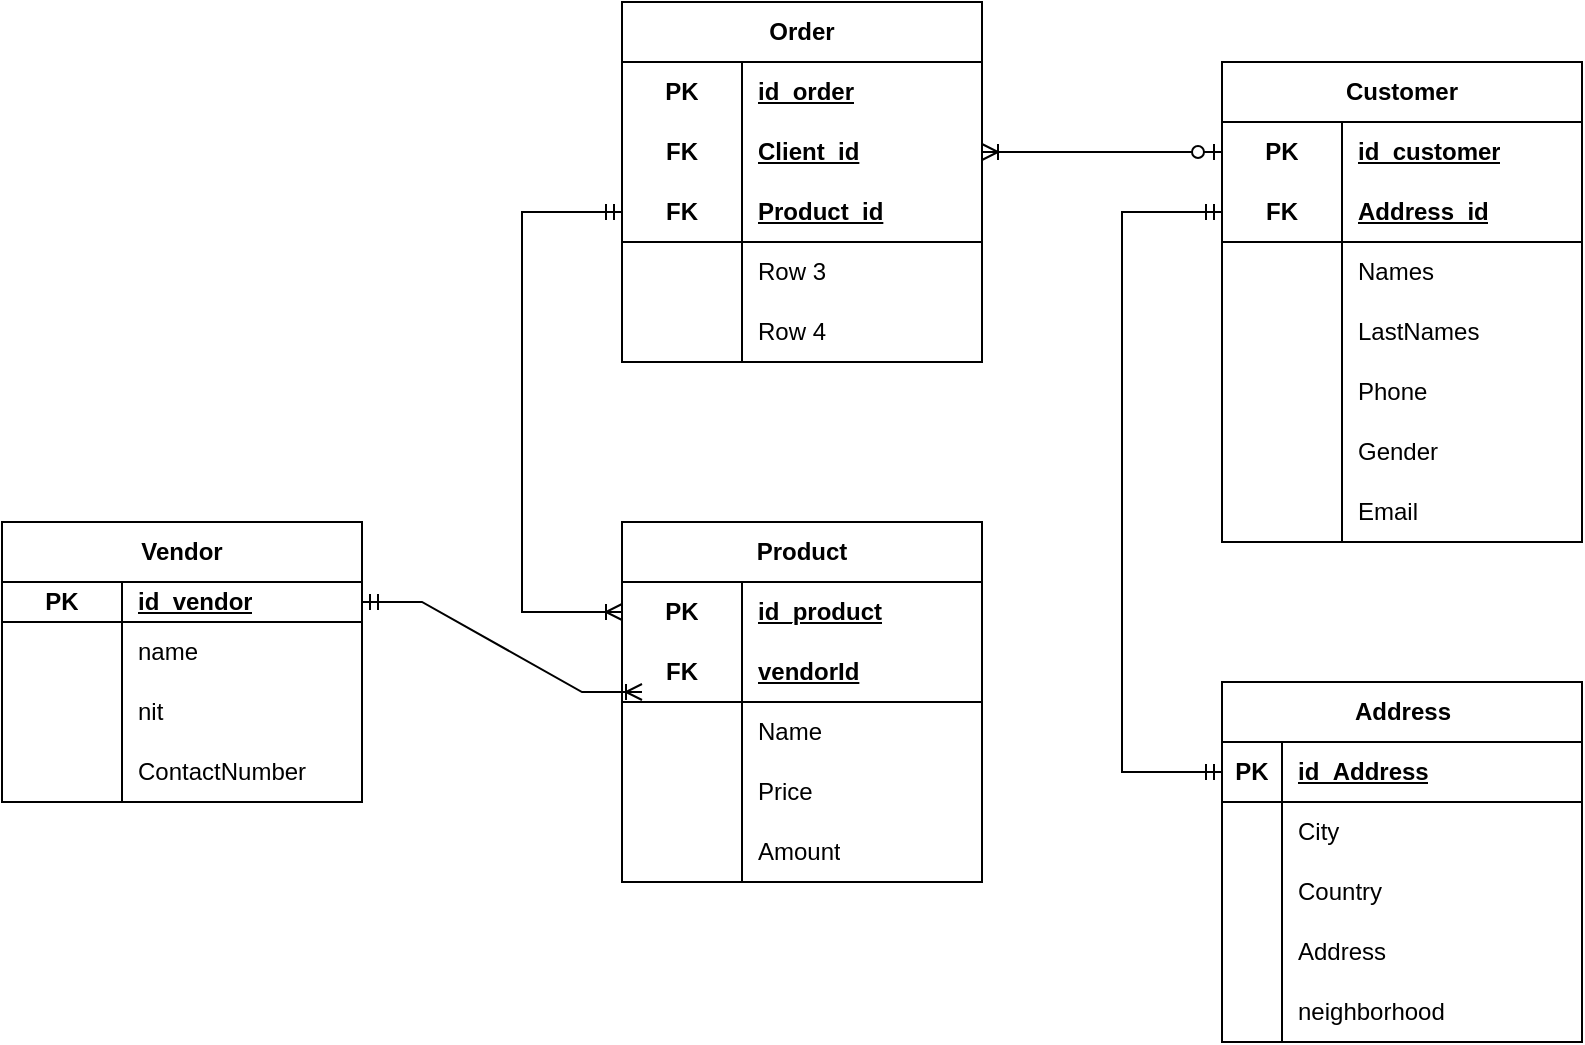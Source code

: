 <mxfile version="22.0.8" type="github">
  <diagram name="Página-1" id="8WKNG9K-XLFXDdWklHrA">
    <mxGraphModel dx="880" dy="1649" grid="1" gridSize="10" guides="1" tooltips="1" connect="1" arrows="1" fold="1" page="1" pageScale="1" pageWidth="827" pageHeight="1169" math="0" shadow="0">
      <root>
        <mxCell id="0" />
        <mxCell id="1" parent="0" />
        <mxCell id="weMj0DYGIUnc_R1K2p9f-2" value="Vendor" style="shape=table;startSize=30;container=1;collapsible=1;childLayout=tableLayout;fixedRows=1;rowLines=0;fontStyle=1;align=center;resizeLast=1;html=1;whiteSpace=wrap;" vertex="1" parent="1">
          <mxGeometry x="90" y="130" width="180" height="140" as="geometry" />
        </mxCell>
        <mxCell id="weMj0DYGIUnc_R1K2p9f-3" value="" style="shape=tableRow;horizontal=0;startSize=0;swimlaneHead=0;swimlaneBody=0;fillColor=none;collapsible=0;dropTarget=0;points=[[0,0.5],[1,0.5]];portConstraint=eastwest;top=0;left=0;right=0;bottom=1;html=1;" vertex="1" parent="weMj0DYGIUnc_R1K2p9f-2">
          <mxGeometry y="30" width="180" height="20" as="geometry" />
        </mxCell>
        <mxCell id="weMj0DYGIUnc_R1K2p9f-4" value="PK" style="shape=partialRectangle;connectable=0;fillColor=none;top=0;left=0;bottom=0;right=0;fontStyle=1;overflow=hidden;html=1;whiteSpace=wrap;" vertex="1" parent="weMj0DYGIUnc_R1K2p9f-3">
          <mxGeometry width="60" height="20" as="geometry">
            <mxRectangle width="60" height="20" as="alternateBounds" />
          </mxGeometry>
        </mxCell>
        <mxCell id="weMj0DYGIUnc_R1K2p9f-5" value="id_vendor" style="shape=partialRectangle;connectable=0;fillColor=none;top=0;left=0;bottom=0;right=0;align=left;spacingLeft=6;fontStyle=5;overflow=hidden;html=1;whiteSpace=wrap;" vertex="1" parent="weMj0DYGIUnc_R1K2p9f-3">
          <mxGeometry x="60" width="120" height="20" as="geometry">
            <mxRectangle width="120" height="20" as="alternateBounds" />
          </mxGeometry>
        </mxCell>
        <mxCell id="weMj0DYGIUnc_R1K2p9f-6" value="" style="shape=tableRow;horizontal=0;startSize=0;swimlaneHead=0;swimlaneBody=0;fillColor=none;collapsible=0;dropTarget=0;points=[[0,0.5],[1,0.5]];portConstraint=eastwest;top=0;left=0;right=0;bottom=0;html=1;" vertex="1" parent="weMj0DYGIUnc_R1K2p9f-2">
          <mxGeometry y="50" width="180" height="30" as="geometry" />
        </mxCell>
        <mxCell id="weMj0DYGIUnc_R1K2p9f-7" value="" style="shape=partialRectangle;connectable=0;fillColor=none;top=0;left=0;bottom=0;right=0;editable=1;overflow=hidden;html=1;whiteSpace=wrap;" vertex="1" parent="weMj0DYGIUnc_R1K2p9f-6">
          <mxGeometry width="60" height="30" as="geometry">
            <mxRectangle width="60" height="30" as="alternateBounds" />
          </mxGeometry>
        </mxCell>
        <mxCell id="weMj0DYGIUnc_R1K2p9f-8" value="name" style="shape=partialRectangle;connectable=0;fillColor=none;top=0;left=0;bottom=0;right=0;align=left;spacingLeft=6;overflow=hidden;html=1;whiteSpace=wrap;" vertex="1" parent="weMj0DYGIUnc_R1K2p9f-6">
          <mxGeometry x="60" width="120" height="30" as="geometry">
            <mxRectangle width="120" height="30" as="alternateBounds" />
          </mxGeometry>
        </mxCell>
        <mxCell id="weMj0DYGIUnc_R1K2p9f-9" value="" style="shape=tableRow;horizontal=0;startSize=0;swimlaneHead=0;swimlaneBody=0;fillColor=none;collapsible=0;dropTarget=0;points=[[0,0.5],[1,0.5]];portConstraint=eastwest;top=0;left=0;right=0;bottom=0;html=1;" vertex="1" parent="weMj0DYGIUnc_R1K2p9f-2">
          <mxGeometry y="80" width="180" height="30" as="geometry" />
        </mxCell>
        <mxCell id="weMj0DYGIUnc_R1K2p9f-10" value="" style="shape=partialRectangle;connectable=0;fillColor=none;top=0;left=0;bottom=0;right=0;editable=1;overflow=hidden;html=1;whiteSpace=wrap;" vertex="1" parent="weMj0DYGIUnc_R1K2p9f-9">
          <mxGeometry width="60" height="30" as="geometry">
            <mxRectangle width="60" height="30" as="alternateBounds" />
          </mxGeometry>
        </mxCell>
        <mxCell id="weMj0DYGIUnc_R1K2p9f-11" value="nit" style="shape=partialRectangle;connectable=0;fillColor=none;top=0;left=0;bottom=0;right=0;align=left;spacingLeft=6;overflow=hidden;html=1;whiteSpace=wrap;" vertex="1" parent="weMj0DYGIUnc_R1K2p9f-9">
          <mxGeometry x="60" width="120" height="30" as="geometry">
            <mxRectangle width="120" height="30" as="alternateBounds" />
          </mxGeometry>
        </mxCell>
        <mxCell id="weMj0DYGIUnc_R1K2p9f-12" value="" style="shape=tableRow;horizontal=0;startSize=0;swimlaneHead=0;swimlaneBody=0;fillColor=none;collapsible=0;dropTarget=0;points=[[0,0.5],[1,0.5]];portConstraint=eastwest;top=0;left=0;right=0;bottom=0;html=1;" vertex="1" parent="weMj0DYGIUnc_R1K2p9f-2">
          <mxGeometry y="110" width="180" height="30" as="geometry" />
        </mxCell>
        <mxCell id="weMj0DYGIUnc_R1K2p9f-13" value="" style="shape=partialRectangle;connectable=0;fillColor=none;top=0;left=0;bottom=0;right=0;editable=1;overflow=hidden;html=1;whiteSpace=wrap;" vertex="1" parent="weMj0DYGIUnc_R1K2p9f-12">
          <mxGeometry width="60" height="30" as="geometry">
            <mxRectangle width="60" height="30" as="alternateBounds" />
          </mxGeometry>
        </mxCell>
        <mxCell id="weMj0DYGIUnc_R1K2p9f-14" value="ContactNumber" style="shape=partialRectangle;connectable=0;fillColor=none;top=0;left=0;bottom=0;right=0;align=left;spacingLeft=6;overflow=hidden;html=1;whiteSpace=wrap;" vertex="1" parent="weMj0DYGIUnc_R1K2p9f-12">
          <mxGeometry x="60" width="120" height="30" as="geometry">
            <mxRectangle width="120" height="30" as="alternateBounds" />
          </mxGeometry>
        </mxCell>
        <mxCell id="weMj0DYGIUnc_R1K2p9f-15" value="Product" style="shape=table;startSize=30;container=1;collapsible=1;childLayout=tableLayout;fixedRows=1;rowLines=0;fontStyle=1;align=center;resizeLast=1;html=1;whiteSpace=wrap;" vertex="1" parent="1">
          <mxGeometry x="400" y="130" width="180" height="180" as="geometry" />
        </mxCell>
        <mxCell id="weMj0DYGIUnc_R1K2p9f-16" value="" style="shape=tableRow;horizontal=0;startSize=0;swimlaneHead=0;swimlaneBody=0;fillColor=none;collapsible=0;dropTarget=0;points=[[0,0.5],[1,0.5]];portConstraint=eastwest;top=0;left=0;right=0;bottom=0;html=1;" vertex="1" parent="weMj0DYGIUnc_R1K2p9f-15">
          <mxGeometry y="30" width="180" height="30" as="geometry" />
        </mxCell>
        <mxCell id="weMj0DYGIUnc_R1K2p9f-17" value="PK" style="shape=partialRectangle;connectable=0;fillColor=none;top=0;left=0;bottom=0;right=0;fontStyle=1;overflow=hidden;html=1;whiteSpace=wrap;" vertex="1" parent="weMj0DYGIUnc_R1K2p9f-16">
          <mxGeometry width="60" height="30" as="geometry">
            <mxRectangle width="60" height="30" as="alternateBounds" />
          </mxGeometry>
        </mxCell>
        <mxCell id="weMj0DYGIUnc_R1K2p9f-18" value="id_product" style="shape=partialRectangle;connectable=0;fillColor=none;top=0;left=0;bottom=0;right=0;align=left;spacingLeft=6;fontStyle=5;overflow=hidden;html=1;whiteSpace=wrap;" vertex="1" parent="weMj0DYGIUnc_R1K2p9f-16">
          <mxGeometry x="60" width="120" height="30" as="geometry">
            <mxRectangle width="120" height="30" as="alternateBounds" />
          </mxGeometry>
        </mxCell>
        <mxCell id="weMj0DYGIUnc_R1K2p9f-19" value="" style="shape=tableRow;horizontal=0;startSize=0;swimlaneHead=0;swimlaneBody=0;fillColor=none;collapsible=0;dropTarget=0;points=[[0,0.5],[1,0.5]];portConstraint=eastwest;top=0;left=0;right=0;bottom=1;html=1;" vertex="1" parent="weMj0DYGIUnc_R1K2p9f-15">
          <mxGeometry y="60" width="180" height="30" as="geometry" />
        </mxCell>
        <mxCell id="weMj0DYGIUnc_R1K2p9f-20" value="FK" style="shape=partialRectangle;connectable=0;fillColor=none;top=0;left=0;bottom=0;right=0;fontStyle=1;overflow=hidden;html=1;whiteSpace=wrap;" vertex="1" parent="weMj0DYGIUnc_R1K2p9f-19">
          <mxGeometry width="60" height="30" as="geometry">
            <mxRectangle width="60" height="30" as="alternateBounds" />
          </mxGeometry>
        </mxCell>
        <mxCell id="weMj0DYGIUnc_R1K2p9f-21" value="vendorId" style="shape=partialRectangle;connectable=0;fillColor=none;top=0;left=0;bottom=0;right=0;align=left;spacingLeft=6;fontStyle=5;overflow=hidden;html=1;whiteSpace=wrap;" vertex="1" parent="weMj0DYGIUnc_R1K2p9f-19">
          <mxGeometry x="60" width="120" height="30" as="geometry">
            <mxRectangle width="120" height="30" as="alternateBounds" />
          </mxGeometry>
        </mxCell>
        <mxCell id="weMj0DYGIUnc_R1K2p9f-22" value="" style="shape=tableRow;horizontal=0;startSize=0;swimlaneHead=0;swimlaneBody=0;fillColor=none;collapsible=0;dropTarget=0;points=[[0,0.5],[1,0.5]];portConstraint=eastwest;top=0;left=0;right=0;bottom=0;html=1;" vertex="1" parent="weMj0DYGIUnc_R1K2p9f-15">
          <mxGeometry y="90" width="180" height="30" as="geometry" />
        </mxCell>
        <mxCell id="weMj0DYGIUnc_R1K2p9f-23" value="" style="shape=partialRectangle;connectable=0;fillColor=none;top=0;left=0;bottom=0;right=0;editable=1;overflow=hidden;html=1;whiteSpace=wrap;" vertex="1" parent="weMj0DYGIUnc_R1K2p9f-22">
          <mxGeometry width="60" height="30" as="geometry">
            <mxRectangle width="60" height="30" as="alternateBounds" />
          </mxGeometry>
        </mxCell>
        <mxCell id="weMj0DYGIUnc_R1K2p9f-24" value="Name" style="shape=partialRectangle;connectable=0;fillColor=none;top=0;left=0;bottom=0;right=0;align=left;spacingLeft=6;overflow=hidden;html=1;whiteSpace=wrap;" vertex="1" parent="weMj0DYGIUnc_R1K2p9f-22">
          <mxGeometry x="60" width="120" height="30" as="geometry">
            <mxRectangle width="120" height="30" as="alternateBounds" />
          </mxGeometry>
        </mxCell>
        <mxCell id="weMj0DYGIUnc_R1K2p9f-25" value="" style="shape=tableRow;horizontal=0;startSize=0;swimlaneHead=0;swimlaneBody=0;fillColor=none;collapsible=0;dropTarget=0;points=[[0,0.5],[1,0.5]];portConstraint=eastwest;top=0;left=0;right=0;bottom=0;html=1;" vertex="1" parent="weMj0DYGIUnc_R1K2p9f-15">
          <mxGeometry y="120" width="180" height="30" as="geometry" />
        </mxCell>
        <mxCell id="weMj0DYGIUnc_R1K2p9f-26" value="" style="shape=partialRectangle;connectable=0;fillColor=none;top=0;left=0;bottom=0;right=0;editable=1;overflow=hidden;html=1;whiteSpace=wrap;" vertex="1" parent="weMj0DYGIUnc_R1K2p9f-25">
          <mxGeometry width="60" height="30" as="geometry">
            <mxRectangle width="60" height="30" as="alternateBounds" />
          </mxGeometry>
        </mxCell>
        <mxCell id="weMj0DYGIUnc_R1K2p9f-27" value="Price" style="shape=partialRectangle;connectable=0;fillColor=none;top=0;left=0;bottom=0;right=0;align=left;spacingLeft=6;overflow=hidden;html=1;whiteSpace=wrap;" vertex="1" parent="weMj0DYGIUnc_R1K2p9f-25">
          <mxGeometry x="60" width="120" height="30" as="geometry">
            <mxRectangle width="120" height="30" as="alternateBounds" />
          </mxGeometry>
        </mxCell>
        <mxCell id="weMj0DYGIUnc_R1K2p9f-28" value="" style="shape=tableRow;horizontal=0;startSize=0;swimlaneHead=0;swimlaneBody=0;fillColor=none;collapsible=0;dropTarget=0;points=[[0,0.5],[1,0.5]];portConstraint=eastwest;top=0;left=0;right=0;bottom=0;html=1;" vertex="1" parent="weMj0DYGIUnc_R1K2p9f-15">
          <mxGeometry y="150" width="180" height="30" as="geometry" />
        </mxCell>
        <mxCell id="weMj0DYGIUnc_R1K2p9f-29" value="" style="shape=partialRectangle;connectable=0;fillColor=none;top=0;left=0;bottom=0;right=0;editable=1;overflow=hidden;html=1;whiteSpace=wrap;" vertex="1" parent="weMj0DYGIUnc_R1K2p9f-28">
          <mxGeometry width="60" height="30" as="geometry">
            <mxRectangle width="60" height="30" as="alternateBounds" />
          </mxGeometry>
        </mxCell>
        <mxCell id="weMj0DYGIUnc_R1K2p9f-30" value="Amount" style="shape=partialRectangle;connectable=0;fillColor=none;top=0;left=0;bottom=0;right=0;align=left;spacingLeft=6;overflow=hidden;html=1;whiteSpace=wrap;" vertex="1" parent="weMj0DYGIUnc_R1K2p9f-28">
          <mxGeometry x="60" width="120" height="30" as="geometry">
            <mxRectangle width="120" height="30" as="alternateBounds" />
          </mxGeometry>
        </mxCell>
        <mxCell id="weMj0DYGIUnc_R1K2p9f-31" value="Order" style="shape=table;startSize=30;container=1;collapsible=1;childLayout=tableLayout;fixedRows=1;rowLines=0;fontStyle=1;align=center;resizeLast=1;html=1;whiteSpace=wrap;" vertex="1" parent="1">
          <mxGeometry x="400" y="-130" width="180" height="180" as="geometry" />
        </mxCell>
        <mxCell id="weMj0DYGIUnc_R1K2p9f-32" value="" style="shape=tableRow;horizontal=0;startSize=0;swimlaneHead=0;swimlaneBody=0;fillColor=none;collapsible=0;dropTarget=0;points=[[0,0.5],[1,0.5]];portConstraint=eastwest;top=0;left=0;right=0;bottom=0;html=1;" vertex="1" parent="weMj0DYGIUnc_R1K2p9f-31">
          <mxGeometry y="30" width="180" height="30" as="geometry" />
        </mxCell>
        <mxCell id="weMj0DYGIUnc_R1K2p9f-33" value="PK" style="shape=partialRectangle;connectable=0;fillColor=none;top=0;left=0;bottom=0;right=0;fontStyle=1;overflow=hidden;html=1;whiteSpace=wrap;" vertex="1" parent="weMj0DYGIUnc_R1K2p9f-32">
          <mxGeometry width="60" height="30" as="geometry">
            <mxRectangle width="60" height="30" as="alternateBounds" />
          </mxGeometry>
        </mxCell>
        <mxCell id="weMj0DYGIUnc_R1K2p9f-34" value="id_order" style="shape=partialRectangle;connectable=0;fillColor=none;top=0;left=0;bottom=0;right=0;align=left;spacingLeft=6;fontStyle=5;overflow=hidden;html=1;whiteSpace=wrap;" vertex="1" parent="weMj0DYGIUnc_R1K2p9f-32">
          <mxGeometry x="60" width="120" height="30" as="geometry">
            <mxRectangle width="120" height="30" as="alternateBounds" />
          </mxGeometry>
        </mxCell>
        <mxCell id="weMj0DYGIUnc_R1K2p9f-35" value="" style="shape=tableRow;horizontal=0;startSize=0;swimlaneHead=0;swimlaneBody=0;fillColor=none;collapsible=0;dropTarget=0;points=[[0,0.5],[1,0.5]];portConstraint=eastwest;top=0;left=0;right=0;bottom=0;html=1;" vertex="1" parent="weMj0DYGIUnc_R1K2p9f-31">
          <mxGeometry y="60" width="180" height="30" as="geometry" />
        </mxCell>
        <mxCell id="weMj0DYGIUnc_R1K2p9f-36" value="FK" style="shape=partialRectangle;connectable=0;fillColor=none;top=0;left=0;bottom=0;right=0;fontStyle=1;overflow=hidden;html=1;whiteSpace=wrap;" vertex="1" parent="weMj0DYGIUnc_R1K2p9f-35">
          <mxGeometry width="60" height="30" as="geometry">
            <mxRectangle width="60" height="30" as="alternateBounds" />
          </mxGeometry>
        </mxCell>
        <mxCell id="weMj0DYGIUnc_R1K2p9f-37" value="Client_id" style="shape=partialRectangle;connectable=0;fillColor=none;top=0;left=0;bottom=0;right=0;align=left;spacingLeft=6;fontStyle=5;overflow=hidden;html=1;whiteSpace=wrap;" vertex="1" parent="weMj0DYGIUnc_R1K2p9f-35">
          <mxGeometry x="60" width="120" height="30" as="geometry">
            <mxRectangle width="120" height="30" as="alternateBounds" />
          </mxGeometry>
        </mxCell>
        <mxCell id="weMj0DYGIUnc_R1K2p9f-38" value="" style="shape=tableRow;horizontal=0;startSize=0;swimlaneHead=0;swimlaneBody=0;fillColor=none;collapsible=0;dropTarget=0;points=[[0,0.5],[1,0.5]];portConstraint=eastwest;top=0;left=0;right=0;bottom=1;html=1;" vertex="1" parent="weMj0DYGIUnc_R1K2p9f-31">
          <mxGeometry y="90" width="180" height="30" as="geometry" />
        </mxCell>
        <mxCell id="weMj0DYGIUnc_R1K2p9f-39" value="FK" style="shape=partialRectangle;connectable=0;fillColor=none;top=0;left=0;bottom=0;right=0;fontStyle=1;overflow=hidden;html=1;whiteSpace=wrap;" vertex="1" parent="weMj0DYGIUnc_R1K2p9f-38">
          <mxGeometry width="60" height="30" as="geometry">
            <mxRectangle width="60" height="30" as="alternateBounds" />
          </mxGeometry>
        </mxCell>
        <mxCell id="weMj0DYGIUnc_R1K2p9f-40" value="Product_id" style="shape=partialRectangle;connectable=0;fillColor=none;top=0;left=0;bottom=0;right=0;align=left;spacingLeft=6;fontStyle=5;overflow=hidden;html=1;whiteSpace=wrap;" vertex="1" parent="weMj0DYGIUnc_R1K2p9f-38">
          <mxGeometry x="60" width="120" height="30" as="geometry">
            <mxRectangle width="120" height="30" as="alternateBounds" />
          </mxGeometry>
        </mxCell>
        <mxCell id="weMj0DYGIUnc_R1K2p9f-41" value="" style="shape=tableRow;horizontal=0;startSize=0;swimlaneHead=0;swimlaneBody=0;fillColor=none;collapsible=0;dropTarget=0;points=[[0,0.5],[1,0.5]];portConstraint=eastwest;top=0;left=0;right=0;bottom=0;html=1;" vertex="1" parent="weMj0DYGIUnc_R1K2p9f-31">
          <mxGeometry y="120" width="180" height="30" as="geometry" />
        </mxCell>
        <mxCell id="weMj0DYGIUnc_R1K2p9f-42" value="" style="shape=partialRectangle;connectable=0;fillColor=none;top=0;left=0;bottom=0;right=0;editable=1;overflow=hidden;html=1;whiteSpace=wrap;" vertex="1" parent="weMj0DYGIUnc_R1K2p9f-41">
          <mxGeometry width="60" height="30" as="geometry">
            <mxRectangle width="60" height="30" as="alternateBounds" />
          </mxGeometry>
        </mxCell>
        <mxCell id="weMj0DYGIUnc_R1K2p9f-43" value="Row 3" style="shape=partialRectangle;connectable=0;fillColor=none;top=0;left=0;bottom=0;right=0;align=left;spacingLeft=6;overflow=hidden;html=1;whiteSpace=wrap;" vertex="1" parent="weMj0DYGIUnc_R1K2p9f-41">
          <mxGeometry x="60" width="120" height="30" as="geometry">
            <mxRectangle width="120" height="30" as="alternateBounds" />
          </mxGeometry>
        </mxCell>
        <mxCell id="weMj0DYGIUnc_R1K2p9f-44" value="" style="shape=tableRow;horizontal=0;startSize=0;swimlaneHead=0;swimlaneBody=0;fillColor=none;collapsible=0;dropTarget=0;points=[[0,0.5],[1,0.5]];portConstraint=eastwest;top=0;left=0;right=0;bottom=0;html=1;" vertex="1" parent="weMj0DYGIUnc_R1K2p9f-31">
          <mxGeometry y="150" width="180" height="30" as="geometry" />
        </mxCell>
        <mxCell id="weMj0DYGIUnc_R1K2p9f-45" value="" style="shape=partialRectangle;connectable=0;fillColor=none;top=0;left=0;bottom=0;right=0;editable=1;overflow=hidden;html=1;whiteSpace=wrap;" vertex="1" parent="weMj0DYGIUnc_R1K2p9f-44">
          <mxGeometry width="60" height="30" as="geometry">
            <mxRectangle width="60" height="30" as="alternateBounds" />
          </mxGeometry>
        </mxCell>
        <mxCell id="weMj0DYGIUnc_R1K2p9f-46" value="Row 4" style="shape=partialRectangle;connectable=0;fillColor=none;top=0;left=0;bottom=0;right=0;align=left;spacingLeft=6;overflow=hidden;html=1;whiteSpace=wrap;" vertex="1" parent="weMj0DYGIUnc_R1K2p9f-44">
          <mxGeometry x="60" width="120" height="30" as="geometry">
            <mxRectangle width="120" height="30" as="alternateBounds" />
          </mxGeometry>
        </mxCell>
        <mxCell id="weMj0DYGIUnc_R1K2p9f-47" value="Customer" style="shape=table;startSize=30;container=1;collapsible=1;childLayout=tableLayout;fixedRows=1;rowLines=0;fontStyle=1;align=center;resizeLast=1;html=1;whiteSpace=wrap;" vertex="1" parent="1">
          <mxGeometry x="700" y="-100" width="180" height="240" as="geometry" />
        </mxCell>
        <mxCell id="weMj0DYGIUnc_R1K2p9f-48" value="" style="shape=tableRow;horizontal=0;startSize=0;swimlaneHead=0;swimlaneBody=0;fillColor=none;collapsible=0;dropTarget=0;points=[[0,0.5],[1,0.5]];portConstraint=eastwest;top=0;left=0;right=0;bottom=0;html=1;" vertex="1" parent="weMj0DYGIUnc_R1K2p9f-47">
          <mxGeometry y="30" width="180" height="30" as="geometry" />
        </mxCell>
        <mxCell id="weMj0DYGIUnc_R1K2p9f-49" value="PK" style="shape=partialRectangle;connectable=0;fillColor=none;top=0;left=0;bottom=0;right=0;fontStyle=1;overflow=hidden;html=1;whiteSpace=wrap;" vertex="1" parent="weMj0DYGIUnc_R1K2p9f-48">
          <mxGeometry width="60" height="30" as="geometry">
            <mxRectangle width="60" height="30" as="alternateBounds" />
          </mxGeometry>
        </mxCell>
        <mxCell id="weMj0DYGIUnc_R1K2p9f-50" value="id_customer" style="shape=partialRectangle;connectable=0;fillColor=none;top=0;left=0;bottom=0;right=0;align=left;spacingLeft=6;fontStyle=5;overflow=hidden;html=1;whiteSpace=wrap;" vertex="1" parent="weMj0DYGIUnc_R1K2p9f-48">
          <mxGeometry x="60" width="120" height="30" as="geometry">
            <mxRectangle width="120" height="30" as="alternateBounds" />
          </mxGeometry>
        </mxCell>
        <mxCell id="weMj0DYGIUnc_R1K2p9f-51" value="" style="shape=tableRow;horizontal=0;startSize=0;swimlaneHead=0;swimlaneBody=0;fillColor=none;collapsible=0;dropTarget=0;points=[[0,0.5],[1,0.5]];portConstraint=eastwest;top=0;left=0;right=0;bottom=1;html=1;" vertex="1" parent="weMj0DYGIUnc_R1K2p9f-47">
          <mxGeometry y="60" width="180" height="30" as="geometry" />
        </mxCell>
        <mxCell id="weMj0DYGIUnc_R1K2p9f-52" value="FK" style="shape=partialRectangle;connectable=0;fillColor=none;top=0;left=0;bottom=0;right=0;fontStyle=1;overflow=hidden;html=1;whiteSpace=wrap;" vertex="1" parent="weMj0DYGIUnc_R1K2p9f-51">
          <mxGeometry width="60" height="30" as="geometry">
            <mxRectangle width="60" height="30" as="alternateBounds" />
          </mxGeometry>
        </mxCell>
        <mxCell id="weMj0DYGIUnc_R1K2p9f-53" value="Address_id" style="shape=partialRectangle;connectable=0;fillColor=none;top=0;left=0;bottom=0;right=0;align=left;spacingLeft=6;fontStyle=5;overflow=hidden;html=1;whiteSpace=wrap;" vertex="1" parent="weMj0DYGIUnc_R1K2p9f-51">
          <mxGeometry x="60" width="120" height="30" as="geometry">
            <mxRectangle width="120" height="30" as="alternateBounds" />
          </mxGeometry>
        </mxCell>
        <mxCell id="weMj0DYGIUnc_R1K2p9f-54" value="" style="shape=tableRow;horizontal=0;startSize=0;swimlaneHead=0;swimlaneBody=0;fillColor=none;collapsible=0;dropTarget=0;points=[[0,0.5],[1,0.5]];portConstraint=eastwest;top=0;left=0;right=0;bottom=0;html=1;" vertex="1" parent="weMj0DYGIUnc_R1K2p9f-47">
          <mxGeometry y="90" width="180" height="30" as="geometry" />
        </mxCell>
        <mxCell id="weMj0DYGIUnc_R1K2p9f-55" value="" style="shape=partialRectangle;connectable=0;fillColor=none;top=0;left=0;bottom=0;right=0;editable=1;overflow=hidden;html=1;whiteSpace=wrap;" vertex="1" parent="weMj0DYGIUnc_R1K2p9f-54">
          <mxGeometry width="60" height="30" as="geometry">
            <mxRectangle width="60" height="30" as="alternateBounds" />
          </mxGeometry>
        </mxCell>
        <mxCell id="weMj0DYGIUnc_R1K2p9f-56" value="Names" style="shape=partialRectangle;connectable=0;fillColor=none;top=0;left=0;bottom=0;right=0;align=left;spacingLeft=6;overflow=hidden;html=1;whiteSpace=wrap;" vertex="1" parent="weMj0DYGIUnc_R1K2p9f-54">
          <mxGeometry x="60" width="120" height="30" as="geometry">
            <mxRectangle width="120" height="30" as="alternateBounds" />
          </mxGeometry>
        </mxCell>
        <mxCell id="weMj0DYGIUnc_R1K2p9f-57" value="" style="shape=tableRow;horizontal=0;startSize=0;swimlaneHead=0;swimlaneBody=0;fillColor=none;collapsible=0;dropTarget=0;points=[[0,0.5],[1,0.5]];portConstraint=eastwest;top=0;left=0;right=0;bottom=0;html=1;" vertex="1" parent="weMj0DYGIUnc_R1K2p9f-47">
          <mxGeometry y="120" width="180" height="30" as="geometry" />
        </mxCell>
        <mxCell id="weMj0DYGIUnc_R1K2p9f-58" value="" style="shape=partialRectangle;connectable=0;fillColor=none;top=0;left=0;bottom=0;right=0;editable=1;overflow=hidden;html=1;whiteSpace=wrap;" vertex="1" parent="weMj0DYGIUnc_R1K2p9f-57">
          <mxGeometry width="60" height="30" as="geometry">
            <mxRectangle width="60" height="30" as="alternateBounds" />
          </mxGeometry>
        </mxCell>
        <mxCell id="weMj0DYGIUnc_R1K2p9f-59" value="LastNames" style="shape=partialRectangle;connectable=0;fillColor=none;top=0;left=0;bottom=0;right=0;align=left;spacingLeft=6;overflow=hidden;html=1;whiteSpace=wrap;" vertex="1" parent="weMj0DYGIUnc_R1K2p9f-57">
          <mxGeometry x="60" width="120" height="30" as="geometry">
            <mxRectangle width="120" height="30" as="alternateBounds" />
          </mxGeometry>
        </mxCell>
        <mxCell id="weMj0DYGIUnc_R1K2p9f-60" value="" style="shape=tableRow;horizontal=0;startSize=0;swimlaneHead=0;swimlaneBody=0;fillColor=none;collapsible=0;dropTarget=0;points=[[0,0.5],[1,0.5]];portConstraint=eastwest;top=0;left=0;right=0;bottom=0;html=1;" vertex="1" parent="weMj0DYGIUnc_R1K2p9f-47">
          <mxGeometry y="150" width="180" height="30" as="geometry" />
        </mxCell>
        <mxCell id="weMj0DYGIUnc_R1K2p9f-61" value="" style="shape=partialRectangle;connectable=0;fillColor=none;top=0;left=0;bottom=0;right=0;editable=1;overflow=hidden;html=1;whiteSpace=wrap;" vertex="1" parent="weMj0DYGIUnc_R1K2p9f-60">
          <mxGeometry width="60" height="30" as="geometry">
            <mxRectangle width="60" height="30" as="alternateBounds" />
          </mxGeometry>
        </mxCell>
        <mxCell id="weMj0DYGIUnc_R1K2p9f-62" value="Phone" style="shape=partialRectangle;connectable=0;fillColor=none;top=0;left=0;bottom=0;right=0;align=left;spacingLeft=6;overflow=hidden;html=1;whiteSpace=wrap;" vertex="1" parent="weMj0DYGIUnc_R1K2p9f-60">
          <mxGeometry x="60" width="120" height="30" as="geometry">
            <mxRectangle width="120" height="30" as="alternateBounds" />
          </mxGeometry>
        </mxCell>
        <mxCell id="weMj0DYGIUnc_R1K2p9f-63" value="" style="shape=tableRow;horizontal=0;startSize=0;swimlaneHead=0;swimlaneBody=0;fillColor=none;collapsible=0;dropTarget=0;points=[[0,0.5],[1,0.5]];portConstraint=eastwest;top=0;left=0;right=0;bottom=0;html=1;" vertex="1" parent="weMj0DYGIUnc_R1K2p9f-47">
          <mxGeometry y="180" width="180" height="30" as="geometry" />
        </mxCell>
        <mxCell id="weMj0DYGIUnc_R1K2p9f-64" value="" style="shape=partialRectangle;connectable=0;fillColor=none;top=0;left=0;bottom=0;right=0;editable=1;overflow=hidden;html=1;whiteSpace=wrap;" vertex="1" parent="weMj0DYGIUnc_R1K2p9f-63">
          <mxGeometry width="60" height="30" as="geometry">
            <mxRectangle width="60" height="30" as="alternateBounds" />
          </mxGeometry>
        </mxCell>
        <mxCell id="weMj0DYGIUnc_R1K2p9f-65" value="Gender" style="shape=partialRectangle;connectable=0;fillColor=none;top=0;left=0;bottom=0;right=0;align=left;spacingLeft=6;overflow=hidden;html=1;whiteSpace=wrap;" vertex="1" parent="weMj0DYGIUnc_R1K2p9f-63">
          <mxGeometry x="60" width="120" height="30" as="geometry">
            <mxRectangle width="120" height="30" as="alternateBounds" />
          </mxGeometry>
        </mxCell>
        <mxCell id="weMj0DYGIUnc_R1K2p9f-66" value="" style="shape=tableRow;horizontal=0;startSize=0;swimlaneHead=0;swimlaneBody=0;fillColor=none;collapsible=0;dropTarget=0;points=[[0,0.5],[1,0.5]];portConstraint=eastwest;top=0;left=0;right=0;bottom=0;html=1;" vertex="1" parent="weMj0DYGIUnc_R1K2p9f-47">
          <mxGeometry y="210" width="180" height="30" as="geometry" />
        </mxCell>
        <mxCell id="weMj0DYGIUnc_R1K2p9f-67" value="" style="shape=partialRectangle;connectable=0;fillColor=none;top=0;left=0;bottom=0;right=0;editable=1;overflow=hidden;html=1;whiteSpace=wrap;" vertex="1" parent="weMj0DYGIUnc_R1K2p9f-66">
          <mxGeometry width="60" height="30" as="geometry">
            <mxRectangle width="60" height="30" as="alternateBounds" />
          </mxGeometry>
        </mxCell>
        <mxCell id="weMj0DYGIUnc_R1K2p9f-68" value="Email" style="shape=partialRectangle;connectable=0;fillColor=none;top=0;left=0;bottom=0;right=0;align=left;spacingLeft=6;overflow=hidden;html=1;whiteSpace=wrap;" vertex="1" parent="weMj0DYGIUnc_R1K2p9f-66">
          <mxGeometry x="60" width="120" height="30" as="geometry">
            <mxRectangle width="120" height="30" as="alternateBounds" />
          </mxGeometry>
        </mxCell>
        <mxCell id="weMj0DYGIUnc_R1K2p9f-69" value="" style="edgeStyle=entityRelationEdgeStyle;fontSize=12;html=1;endArrow=ERoneToMany;startArrow=ERmandOne;rounded=0;exitX=1;exitY=0.5;exitDx=0;exitDy=0;" edge="1" parent="1" source="weMj0DYGIUnc_R1K2p9f-3">
          <mxGeometry width="100" height="100" relative="1" as="geometry">
            <mxPoint x="290" y="150" as="sourcePoint" />
            <mxPoint x="410" y="215" as="targetPoint" />
          </mxGeometry>
        </mxCell>
        <mxCell id="weMj0DYGIUnc_R1K2p9f-70" value="" style="edgeStyle=elbowEdgeStyle;fontSize=12;html=1;endArrow=ERoneToMany;startArrow=ERmandOne;rounded=0;exitX=0;exitY=0.5;exitDx=0;exitDy=0;entryX=0;entryY=0.5;entryDx=0;entryDy=0;" edge="1" parent="1" source="weMj0DYGIUnc_R1K2p9f-38" target="weMj0DYGIUnc_R1K2p9f-16">
          <mxGeometry width="100" height="100" relative="1" as="geometry">
            <mxPoint x="360" y="-80" as="sourcePoint" />
            <mxPoint x="340" y="150" as="targetPoint" />
            <Array as="points">
              <mxPoint x="350" y="20" />
              <mxPoint x="300" y="10" />
              <mxPoint x="290" y="50" />
            </Array>
          </mxGeometry>
        </mxCell>
        <mxCell id="weMj0DYGIUnc_R1K2p9f-71" value="" style="edgeStyle=entityRelationEdgeStyle;fontSize=12;html=1;endArrow=ERoneToMany;startArrow=ERzeroToOne;rounded=0;entryX=1;entryY=0.5;entryDx=0;entryDy=0;exitX=0;exitY=0.5;exitDx=0;exitDy=0;" edge="1" parent="1" source="weMj0DYGIUnc_R1K2p9f-48" target="weMj0DYGIUnc_R1K2p9f-35">
          <mxGeometry width="100" height="100" relative="1" as="geometry">
            <mxPoint x="660" y="-110" as="sourcePoint" />
            <mxPoint x="877" y="40" as="targetPoint" />
          </mxGeometry>
        </mxCell>
        <mxCell id="weMj0DYGIUnc_R1K2p9f-72" value="Address" style="shape=table;startSize=30;container=1;collapsible=1;childLayout=tableLayout;fixedRows=1;rowLines=0;fontStyle=1;align=center;resizeLast=1;html=1;" vertex="1" parent="1">
          <mxGeometry x="700" y="210" width="180" height="180" as="geometry" />
        </mxCell>
        <mxCell id="weMj0DYGIUnc_R1K2p9f-73" value="" style="shape=tableRow;horizontal=0;startSize=0;swimlaneHead=0;swimlaneBody=0;fillColor=none;collapsible=0;dropTarget=0;points=[[0,0.5],[1,0.5]];portConstraint=eastwest;top=0;left=0;right=0;bottom=1;" vertex="1" parent="weMj0DYGIUnc_R1K2p9f-72">
          <mxGeometry y="30" width="180" height="30" as="geometry" />
        </mxCell>
        <mxCell id="weMj0DYGIUnc_R1K2p9f-74" value="PK" style="shape=partialRectangle;connectable=0;fillColor=none;top=0;left=0;bottom=0;right=0;fontStyle=1;overflow=hidden;whiteSpace=wrap;html=1;" vertex="1" parent="weMj0DYGIUnc_R1K2p9f-73">
          <mxGeometry width="30" height="30" as="geometry">
            <mxRectangle width="30" height="30" as="alternateBounds" />
          </mxGeometry>
        </mxCell>
        <mxCell id="weMj0DYGIUnc_R1K2p9f-75" value="id_Address" style="shape=partialRectangle;connectable=0;fillColor=none;top=0;left=0;bottom=0;right=0;align=left;spacingLeft=6;fontStyle=5;overflow=hidden;whiteSpace=wrap;html=1;" vertex="1" parent="weMj0DYGIUnc_R1K2p9f-73">
          <mxGeometry x="30" width="150" height="30" as="geometry">
            <mxRectangle width="150" height="30" as="alternateBounds" />
          </mxGeometry>
        </mxCell>
        <mxCell id="weMj0DYGIUnc_R1K2p9f-76" value="" style="shape=tableRow;horizontal=0;startSize=0;swimlaneHead=0;swimlaneBody=0;fillColor=none;collapsible=0;dropTarget=0;points=[[0,0.5],[1,0.5]];portConstraint=eastwest;top=0;left=0;right=0;bottom=0;" vertex="1" parent="weMj0DYGIUnc_R1K2p9f-72">
          <mxGeometry y="60" width="180" height="30" as="geometry" />
        </mxCell>
        <mxCell id="weMj0DYGIUnc_R1K2p9f-77" value="" style="shape=partialRectangle;connectable=0;fillColor=none;top=0;left=0;bottom=0;right=0;editable=1;overflow=hidden;whiteSpace=wrap;html=1;" vertex="1" parent="weMj0DYGIUnc_R1K2p9f-76">
          <mxGeometry width="30" height="30" as="geometry">
            <mxRectangle width="30" height="30" as="alternateBounds" />
          </mxGeometry>
        </mxCell>
        <mxCell id="weMj0DYGIUnc_R1K2p9f-78" value="City" style="shape=partialRectangle;connectable=0;fillColor=none;top=0;left=0;bottom=0;right=0;align=left;spacingLeft=6;overflow=hidden;whiteSpace=wrap;html=1;" vertex="1" parent="weMj0DYGIUnc_R1K2p9f-76">
          <mxGeometry x="30" width="150" height="30" as="geometry">
            <mxRectangle width="150" height="30" as="alternateBounds" />
          </mxGeometry>
        </mxCell>
        <mxCell id="weMj0DYGIUnc_R1K2p9f-79" value="" style="shape=tableRow;horizontal=0;startSize=0;swimlaneHead=0;swimlaneBody=0;fillColor=none;collapsible=0;dropTarget=0;points=[[0,0.5],[1,0.5]];portConstraint=eastwest;top=0;left=0;right=0;bottom=0;" vertex="1" parent="weMj0DYGIUnc_R1K2p9f-72">
          <mxGeometry y="90" width="180" height="30" as="geometry" />
        </mxCell>
        <mxCell id="weMj0DYGIUnc_R1K2p9f-80" value="" style="shape=partialRectangle;connectable=0;fillColor=none;top=0;left=0;bottom=0;right=0;editable=1;overflow=hidden;whiteSpace=wrap;html=1;" vertex="1" parent="weMj0DYGIUnc_R1K2p9f-79">
          <mxGeometry width="30" height="30" as="geometry">
            <mxRectangle width="30" height="30" as="alternateBounds" />
          </mxGeometry>
        </mxCell>
        <mxCell id="weMj0DYGIUnc_R1K2p9f-81" value="Country" style="shape=partialRectangle;connectable=0;fillColor=none;top=0;left=0;bottom=0;right=0;align=left;spacingLeft=6;overflow=hidden;whiteSpace=wrap;html=1;" vertex="1" parent="weMj0DYGIUnc_R1K2p9f-79">
          <mxGeometry x="30" width="150" height="30" as="geometry">
            <mxRectangle width="150" height="30" as="alternateBounds" />
          </mxGeometry>
        </mxCell>
        <mxCell id="weMj0DYGIUnc_R1K2p9f-82" value="" style="shape=tableRow;horizontal=0;startSize=0;swimlaneHead=0;swimlaneBody=0;fillColor=none;collapsible=0;dropTarget=0;points=[[0,0.5],[1,0.5]];portConstraint=eastwest;top=0;left=0;right=0;bottom=0;" vertex="1" parent="weMj0DYGIUnc_R1K2p9f-72">
          <mxGeometry y="120" width="180" height="30" as="geometry" />
        </mxCell>
        <mxCell id="weMj0DYGIUnc_R1K2p9f-83" value="" style="shape=partialRectangle;connectable=0;fillColor=none;top=0;left=0;bottom=0;right=0;editable=1;overflow=hidden;whiteSpace=wrap;html=1;" vertex="1" parent="weMj0DYGIUnc_R1K2p9f-82">
          <mxGeometry width="30" height="30" as="geometry">
            <mxRectangle width="30" height="30" as="alternateBounds" />
          </mxGeometry>
        </mxCell>
        <mxCell id="weMj0DYGIUnc_R1K2p9f-84" value="Address" style="shape=partialRectangle;connectable=0;fillColor=none;top=0;left=0;bottom=0;right=0;align=left;spacingLeft=6;overflow=hidden;whiteSpace=wrap;html=1;" vertex="1" parent="weMj0DYGIUnc_R1K2p9f-82">
          <mxGeometry x="30" width="150" height="30" as="geometry">
            <mxRectangle width="150" height="30" as="alternateBounds" />
          </mxGeometry>
        </mxCell>
        <mxCell id="weMj0DYGIUnc_R1K2p9f-85" value="" style="shape=tableRow;horizontal=0;startSize=0;swimlaneHead=0;swimlaneBody=0;fillColor=none;collapsible=0;dropTarget=0;points=[[0,0.5],[1,0.5]];portConstraint=eastwest;top=0;left=0;right=0;bottom=0;" vertex="1" parent="weMj0DYGIUnc_R1K2p9f-72">
          <mxGeometry y="150" width="180" height="30" as="geometry" />
        </mxCell>
        <mxCell id="weMj0DYGIUnc_R1K2p9f-86" value="" style="shape=partialRectangle;connectable=0;fillColor=none;top=0;left=0;bottom=0;right=0;editable=1;overflow=hidden;whiteSpace=wrap;html=1;" vertex="1" parent="weMj0DYGIUnc_R1K2p9f-85">
          <mxGeometry width="30" height="30" as="geometry">
            <mxRectangle width="30" height="30" as="alternateBounds" />
          </mxGeometry>
        </mxCell>
        <mxCell id="weMj0DYGIUnc_R1K2p9f-87" value="neighborhood" style="shape=partialRectangle;connectable=0;fillColor=none;top=0;left=0;bottom=0;right=0;align=left;spacingLeft=6;overflow=hidden;whiteSpace=wrap;html=1;" vertex="1" parent="weMj0DYGIUnc_R1K2p9f-85">
          <mxGeometry x="30" width="150" height="30" as="geometry">
            <mxRectangle width="150" height="30" as="alternateBounds" />
          </mxGeometry>
        </mxCell>
        <mxCell id="weMj0DYGIUnc_R1K2p9f-88" value="" style="edgeStyle=elbowEdgeStyle;fontSize=12;html=1;endArrow=ERmandOne;startArrow=ERmandOne;rounded=0;entryX=0;entryY=0.5;entryDx=0;entryDy=0;exitX=0;exitY=0.5;exitDx=0;exitDy=0;" edge="1" parent="1" source="weMj0DYGIUnc_R1K2p9f-73" target="weMj0DYGIUnc_R1K2p9f-51">
          <mxGeometry width="100" height="100" relative="1" as="geometry">
            <mxPoint x="740" y="130" as="sourcePoint" />
            <mxPoint x="840" y="30" as="targetPoint" />
            <Array as="points">
              <mxPoint x="650" y="210" />
            </Array>
          </mxGeometry>
        </mxCell>
      </root>
    </mxGraphModel>
  </diagram>
</mxfile>
